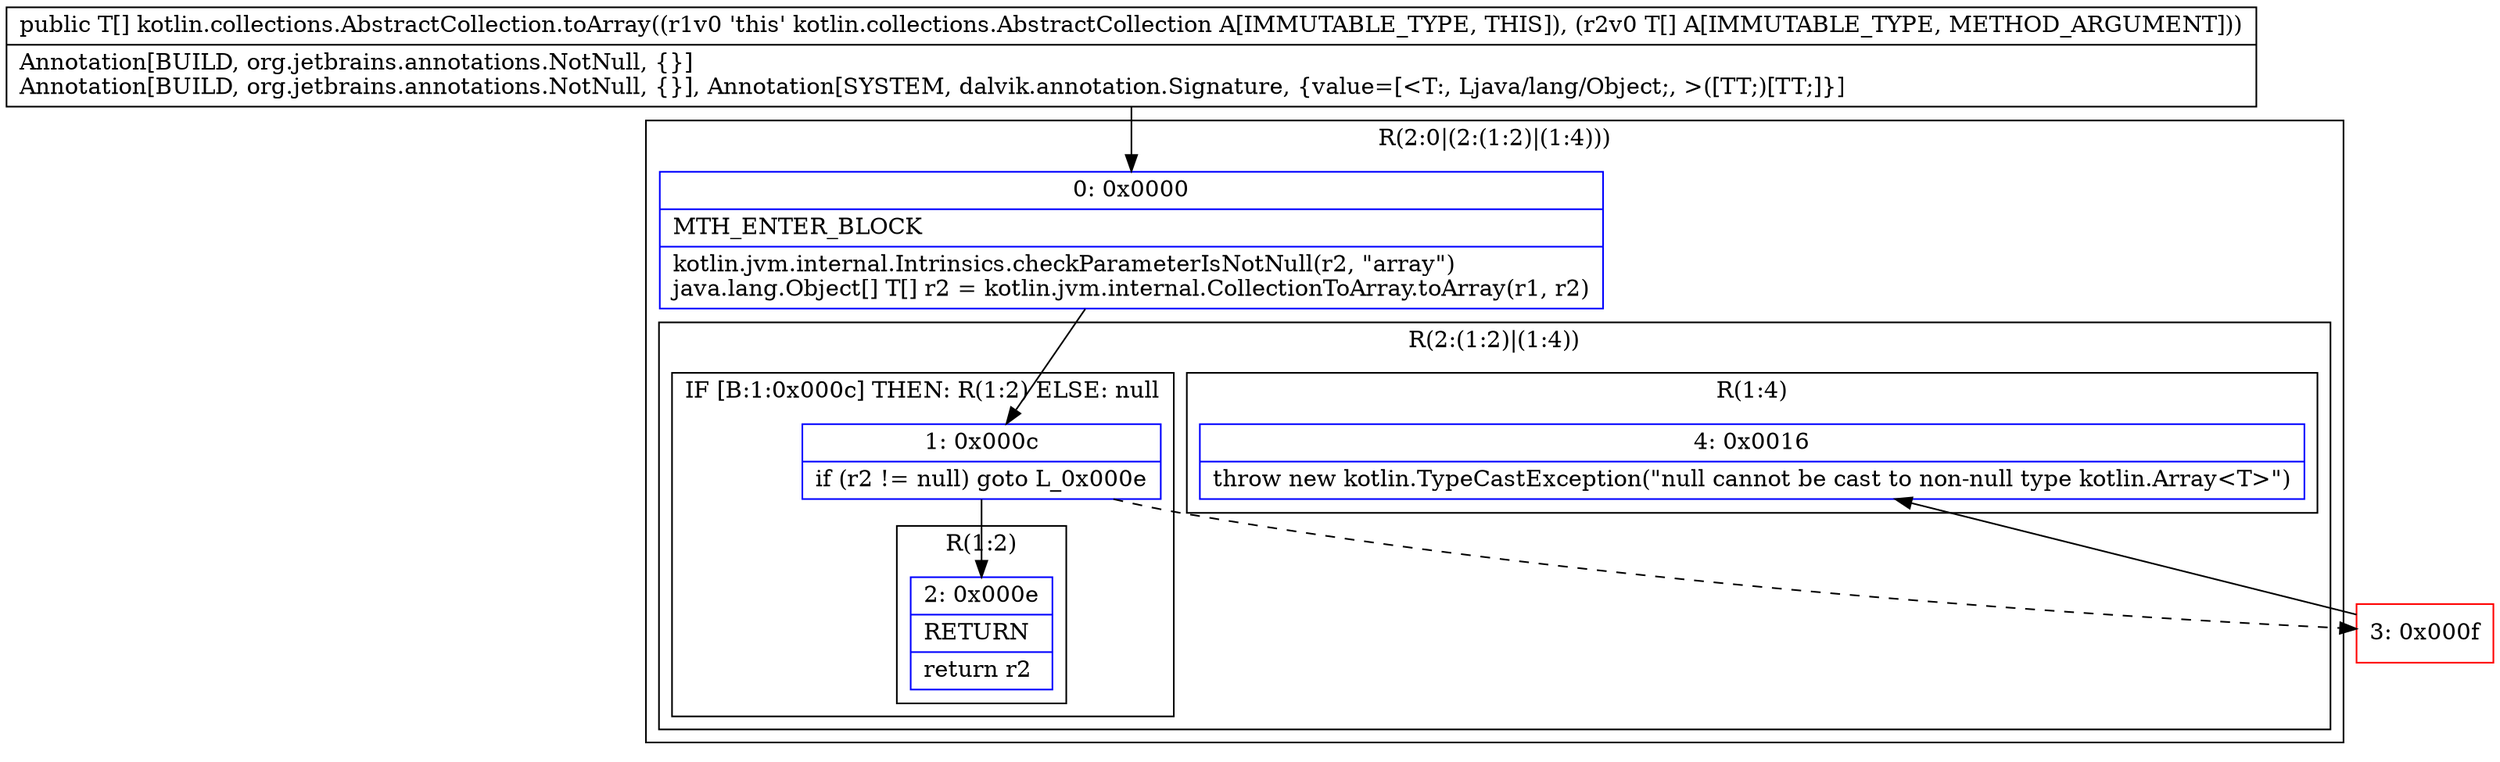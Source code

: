 digraph "CFG forkotlin.collections.AbstractCollection.toArray([Ljava\/lang\/Object;)[Ljava\/lang\/Object;" {
subgraph cluster_Region_1964447610 {
label = "R(2:0|(2:(1:2)|(1:4)))";
node [shape=record,color=blue];
Node_0 [shape=record,label="{0\:\ 0x0000|MTH_ENTER_BLOCK\l|kotlin.jvm.internal.Intrinsics.checkParameterIsNotNull(r2, \"array\")\ljava.lang.Object[] T[] r2 = kotlin.jvm.internal.CollectionToArray.toArray(r1, r2)\l}"];
subgraph cluster_Region_1160293524 {
label = "R(2:(1:2)|(1:4))";
node [shape=record,color=blue];
subgraph cluster_IfRegion_1137690948 {
label = "IF [B:1:0x000c] THEN: R(1:2) ELSE: null";
node [shape=record,color=blue];
Node_1 [shape=record,label="{1\:\ 0x000c|if (r2 != null) goto L_0x000e\l}"];
subgraph cluster_Region_18127110 {
label = "R(1:2)";
node [shape=record,color=blue];
Node_2 [shape=record,label="{2\:\ 0x000e|RETURN\l|return r2\l}"];
}
}
subgraph cluster_Region_1690784122 {
label = "R(1:4)";
node [shape=record,color=blue];
Node_4 [shape=record,label="{4\:\ 0x0016|throw new kotlin.TypeCastException(\"null cannot be cast to non\-null type kotlin.Array\<T\>\")\l}"];
}
}
}
Node_3 [shape=record,color=red,label="{3\:\ 0x000f}"];
MethodNode[shape=record,label="{public T[] kotlin.collections.AbstractCollection.toArray((r1v0 'this' kotlin.collections.AbstractCollection A[IMMUTABLE_TYPE, THIS]), (r2v0 T[] A[IMMUTABLE_TYPE, METHOD_ARGUMENT]))  | Annotation[BUILD, org.jetbrains.annotations.NotNull, \{\}]\lAnnotation[BUILD, org.jetbrains.annotations.NotNull, \{\}], Annotation[SYSTEM, dalvik.annotation.Signature, \{value=[\<T:, Ljava\/lang\/Object;, \>([TT;)[TT;]\}]\l}"];
MethodNode -> Node_0;
Node_0 -> Node_1;
Node_1 -> Node_2;
Node_1 -> Node_3[style=dashed];
Node_3 -> Node_4;
}


